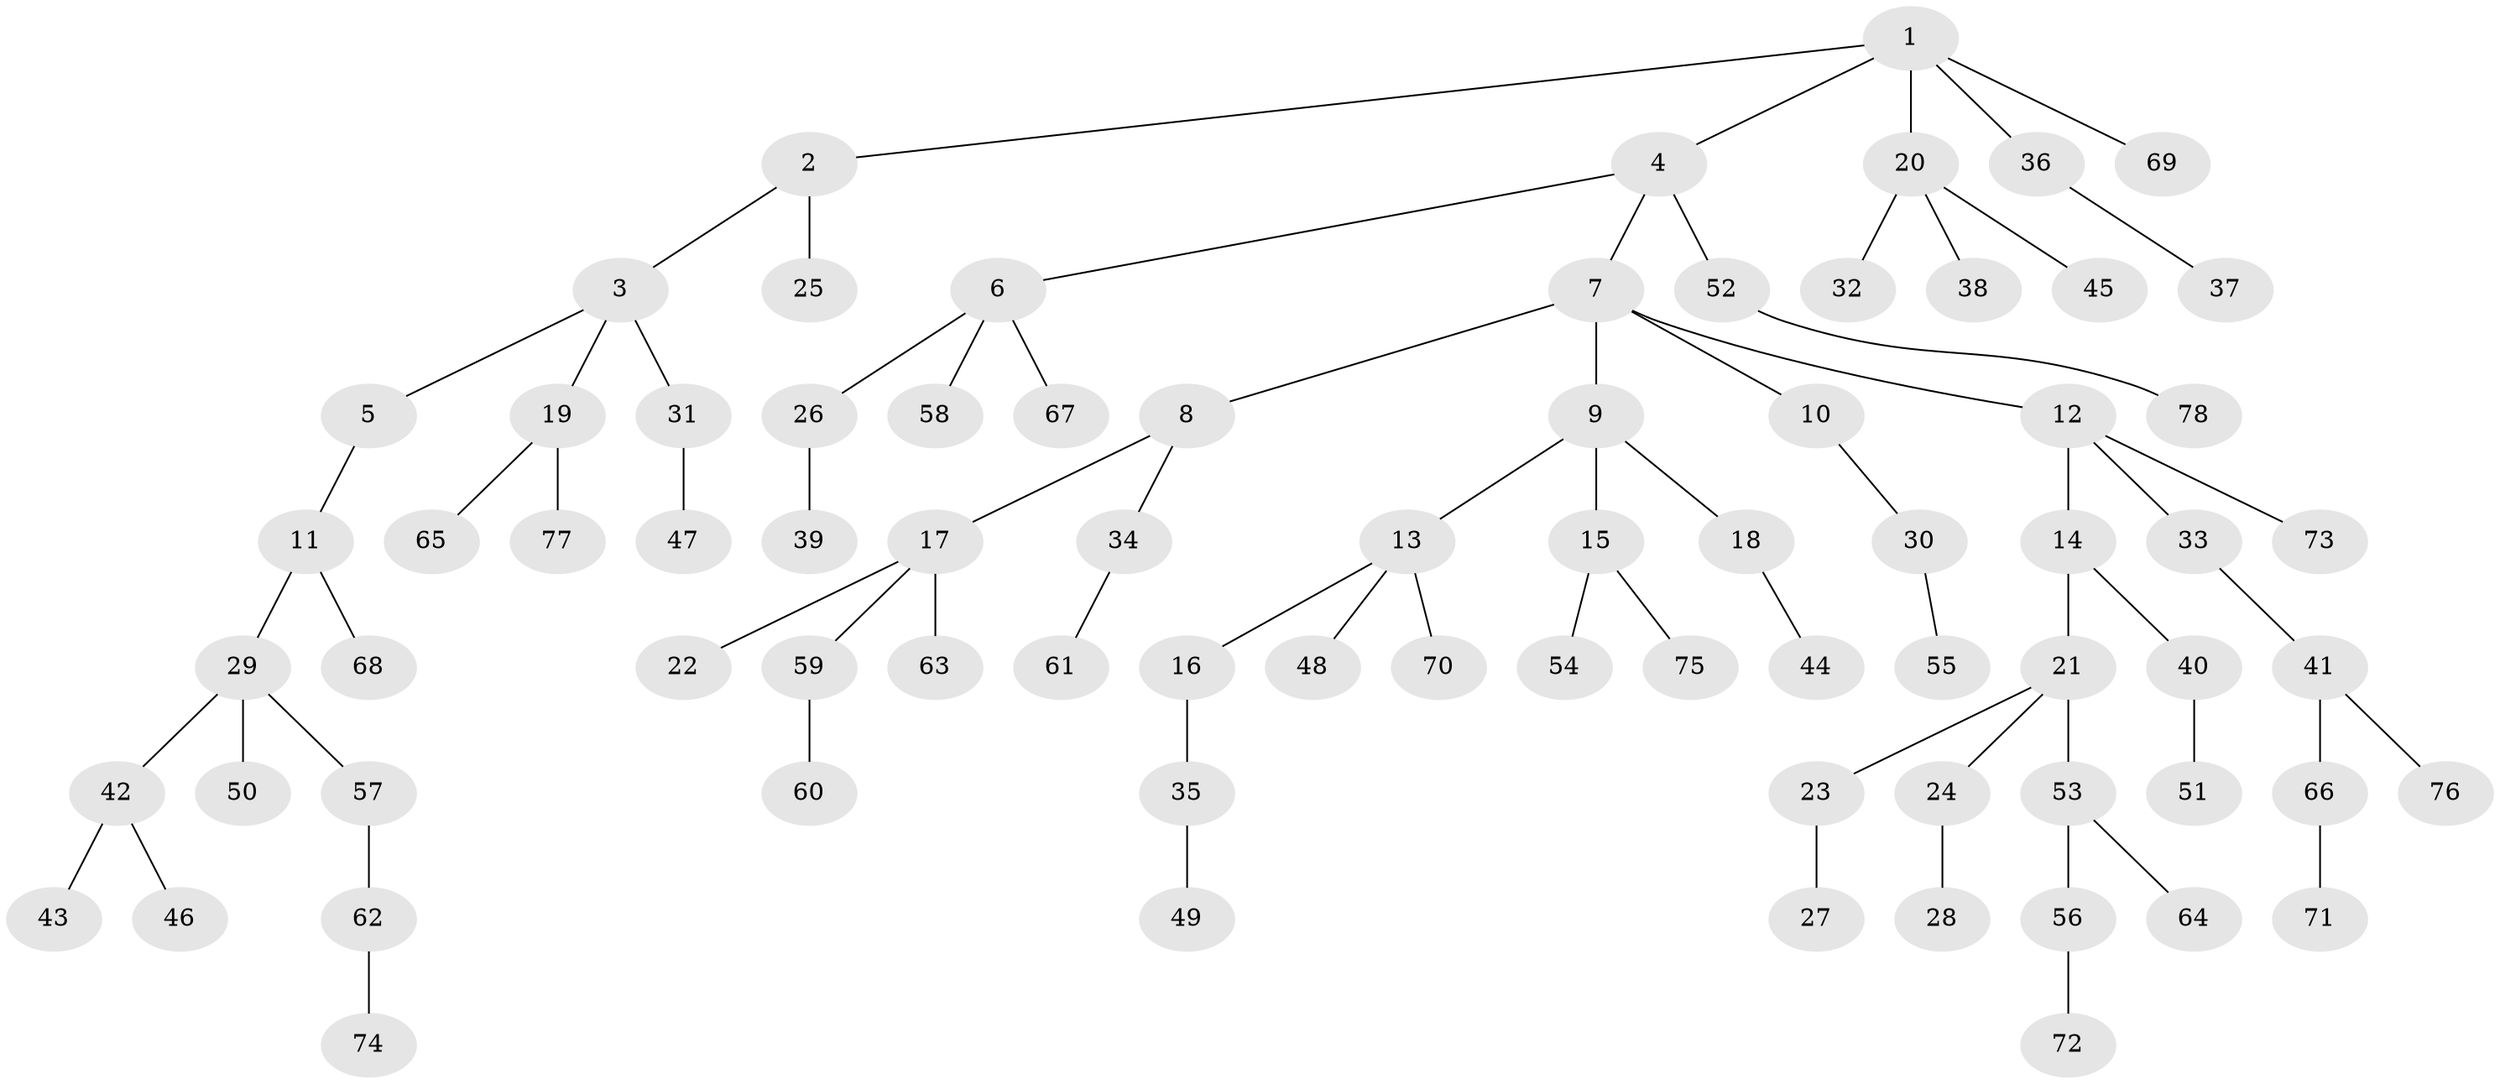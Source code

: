 // coarse degree distribution, {5: 0.05555555555555555, 2: 0.25925925925925924, 4: 0.07407407407407407, 3: 0.037037037037037035, 6: 0.037037037037037035, 1: 0.5370370370370371}
// Generated by graph-tools (version 1.1) at 2025/24/03/03/25 07:24:09]
// undirected, 78 vertices, 77 edges
graph export_dot {
graph [start="1"]
  node [color=gray90,style=filled];
  1;
  2;
  3;
  4;
  5;
  6;
  7;
  8;
  9;
  10;
  11;
  12;
  13;
  14;
  15;
  16;
  17;
  18;
  19;
  20;
  21;
  22;
  23;
  24;
  25;
  26;
  27;
  28;
  29;
  30;
  31;
  32;
  33;
  34;
  35;
  36;
  37;
  38;
  39;
  40;
  41;
  42;
  43;
  44;
  45;
  46;
  47;
  48;
  49;
  50;
  51;
  52;
  53;
  54;
  55;
  56;
  57;
  58;
  59;
  60;
  61;
  62;
  63;
  64;
  65;
  66;
  67;
  68;
  69;
  70;
  71;
  72;
  73;
  74;
  75;
  76;
  77;
  78;
  1 -- 2;
  1 -- 4;
  1 -- 20;
  1 -- 36;
  1 -- 69;
  2 -- 3;
  2 -- 25;
  3 -- 5;
  3 -- 19;
  3 -- 31;
  4 -- 6;
  4 -- 7;
  4 -- 52;
  5 -- 11;
  6 -- 26;
  6 -- 58;
  6 -- 67;
  7 -- 8;
  7 -- 9;
  7 -- 10;
  7 -- 12;
  8 -- 17;
  8 -- 34;
  9 -- 13;
  9 -- 15;
  9 -- 18;
  10 -- 30;
  11 -- 29;
  11 -- 68;
  12 -- 14;
  12 -- 33;
  12 -- 73;
  13 -- 16;
  13 -- 48;
  13 -- 70;
  14 -- 21;
  14 -- 40;
  15 -- 54;
  15 -- 75;
  16 -- 35;
  17 -- 22;
  17 -- 59;
  17 -- 63;
  18 -- 44;
  19 -- 65;
  19 -- 77;
  20 -- 32;
  20 -- 38;
  20 -- 45;
  21 -- 23;
  21 -- 24;
  21 -- 53;
  23 -- 27;
  24 -- 28;
  26 -- 39;
  29 -- 42;
  29 -- 50;
  29 -- 57;
  30 -- 55;
  31 -- 47;
  33 -- 41;
  34 -- 61;
  35 -- 49;
  36 -- 37;
  40 -- 51;
  41 -- 66;
  41 -- 76;
  42 -- 43;
  42 -- 46;
  52 -- 78;
  53 -- 56;
  53 -- 64;
  56 -- 72;
  57 -- 62;
  59 -- 60;
  62 -- 74;
  66 -- 71;
}
